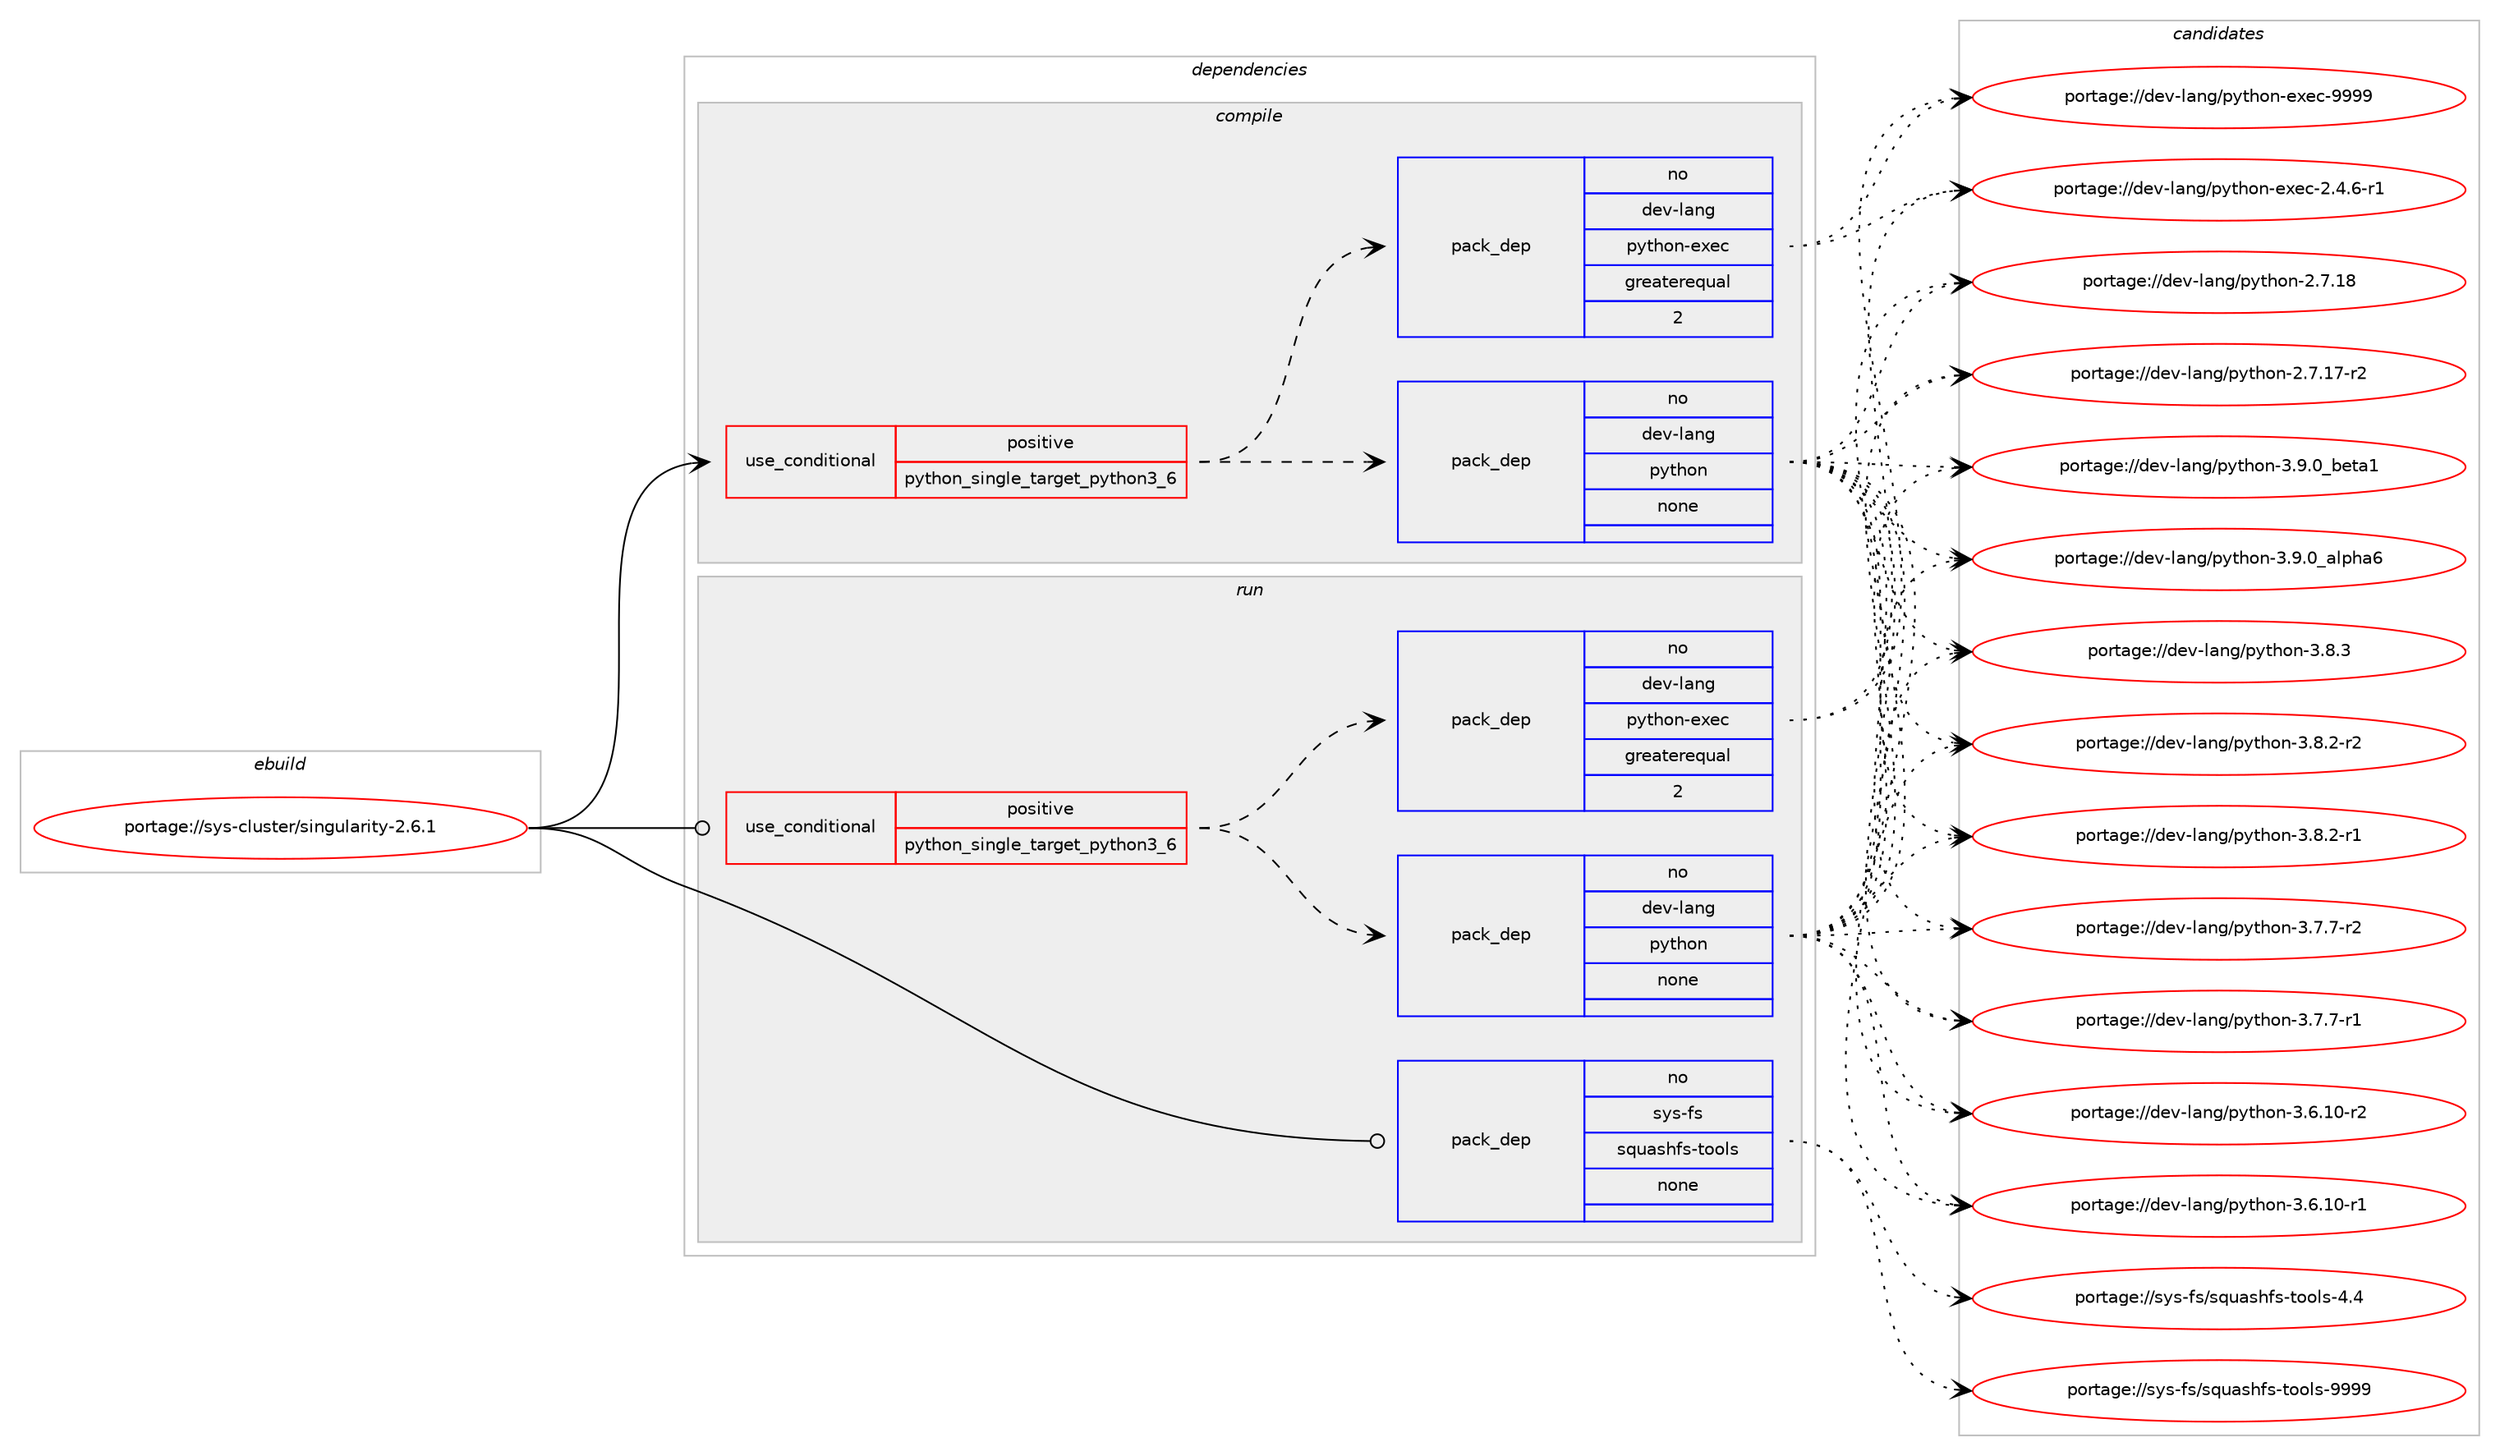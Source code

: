 digraph prolog {

# *************
# Graph options
# *************

newrank=true;
concentrate=true;
compound=true;
graph [rankdir=LR,fontname=Helvetica,fontsize=10,ranksep=1.5];#, ranksep=2.5, nodesep=0.2];
edge  [arrowhead=vee];
node  [fontname=Helvetica,fontsize=10];

# **********
# The ebuild
# **********

subgraph cluster_leftcol {
color=gray;
rank=same;
label=<<i>ebuild</i>>;
id [label="portage://sys-cluster/singularity-2.6.1", color=red, width=4, href="../sys-cluster/singularity-2.6.1.svg"];
}

# ****************
# The dependencies
# ****************

subgraph cluster_midcol {
color=gray;
label=<<i>dependencies</i>>;
subgraph cluster_compile {
fillcolor="#eeeeee";
style=filled;
label=<<i>compile</i>>;
subgraph cond578 {
dependency3914 [label=<<TABLE BORDER="0" CELLBORDER="1" CELLSPACING="0" CELLPADDING="4"><TR><TD ROWSPAN="3" CELLPADDING="10">use_conditional</TD></TR><TR><TD>positive</TD></TR><TR><TD>python_single_target_python3_6</TD></TR></TABLE>>, shape=none, color=red];
subgraph pack3253 {
dependency3915 [label=<<TABLE BORDER="0" CELLBORDER="1" CELLSPACING="0" CELLPADDING="4" WIDTH="220"><TR><TD ROWSPAN="6" CELLPADDING="30">pack_dep</TD></TR><TR><TD WIDTH="110">no</TD></TR><TR><TD>dev-lang</TD></TR><TR><TD>python</TD></TR><TR><TD>none</TD></TR><TR><TD></TD></TR></TABLE>>, shape=none, color=blue];
}
dependency3914:e -> dependency3915:w [weight=20,style="dashed",arrowhead="vee"];
subgraph pack3254 {
dependency3916 [label=<<TABLE BORDER="0" CELLBORDER="1" CELLSPACING="0" CELLPADDING="4" WIDTH="220"><TR><TD ROWSPAN="6" CELLPADDING="30">pack_dep</TD></TR><TR><TD WIDTH="110">no</TD></TR><TR><TD>dev-lang</TD></TR><TR><TD>python-exec</TD></TR><TR><TD>greaterequal</TD></TR><TR><TD>2</TD></TR></TABLE>>, shape=none, color=blue];
}
dependency3914:e -> dependency3916:w [weight=20,style="dashed",arrowhead="vee"];
}
id:e -> dependency3914:w [weight=20,style="solid",arrowhead="vee"];
}
subgraph cluster_compileandrun {
fillcolor="#eeeeee";
style=filled;
label=<<i>compile and run</i>>;
}
subgraph cluster_run {
fillcolor="#eeeeee";
style=filled;
label=<<i>run</i>>;
subgraph cond579 {
dependency3917 [label=<<TABLE BORDER="0" CELLBORDER="1" CELLSPACING="0" CELLPADDING="4"><TR><TD ROWSPAN="3" CELLPADDING="10">use_conditional</TD></TR><TR><TD>positive</TD></TR><TR><TD>python_single_target_python3_6</TD></TR></TABLE>>, shape=none, color=red];
subgraph pack3255 {
dependency3918 [label=<<TABLE BORDER="0" CELLBORDER="1" CELLSPACING="0" CELLPADDING="4" WIDTH="220"><TR><TD ROWSPAN="6" CELLPADDING="30">pack_dep</TD></TR><TR><TD WIDTH="110">no</TD></TR><TR><TD>dev-lang</TD></TR><TR><TD>python</TD></TR><TR><TD>none</TD></TR><TR><TD></TD></TR></TABLE>>, shape=none, color=blue];
}
dependency3917:e -> dependency3918:w [weight=20,style="dashed",arrowhead="vee"];
subgraph pack3256 {
dependency3919 [label=<<TABLE BORDER="0" CELLBORDER="1" CELLSPACING="0" CELLPADDING="4" WIDTH="220"><TR><TD ROWSPAN="6" CELLPADDING="30">pack_dep</TD></TR><TR><TD WIDTH="110">no</TD></TR><TR><TD>dev-lang</TD></TR><TR><TD>python-exec</TD></TR><TR><TD>greaterequal</TD></TR><TR><TD>2</TD></TR></TABLE>>, shape=none, color=blue];
}
dependency3917:e -> dependency3919:w [weight=20,style="dashed",arrowhead="vee"];
}
id:e -> dependency3917:w [weight=20,style="solid",arrowhead="odot"];
subgraph pack3257 {
dependency3920 [label=<<TABLE BORDER="0" CELLBORDER="1" CELLSPACING="0" CELLPADDING="4" WIDTH="220"><TR><TD ROWSPAN="6" CELLPADDING="30">pack_dep</TD></TR><TR><TD WIDTH="110">no</TD></TR><TR><TD>sys-fs</TD></TR><TR><TD>squashfs-tools</TD></TR><TR><TD>none</TD></TR><TR><TD></TD></TR></TABLE>>, shape=none, color=blue];
}
id:e -> dependency3920:w [weight=20,style="solid",arrowhead="odot"];
}
}

# **************
# The candidates
# **************

subgraph cluster_choices {
rank=same;
color=gray;
label=<<i>candidates</i>>;

subgraph choice3253 {
color=black;
nodesep=1;
choice10010111845108971101034711212111610411111045514657464895981011169749 [label="portage://dev-lang/python-3.9.0_beta1", color=red, width=4,href="../dev-lang/python-3.9.0_beta1.svg"];
choice10010111845108971101034711212111610411111045514657464895971081121049754 [label="portage://dev-lang/python-3.9.0_alpha6", color=red, width=4,href="../dev-lang/python-3.9.0_alpha6.svg"];
choice100101118451089711010347112121116104111110455146564651 [label="portage://dev-lang/python-3.8.3", color=red, width=4,href="../dev-lang/python-3.8.3.svg"];
choice1001011184510897110103471121211161041111104551465646504511450 [label="portage://dev-lang/python-3.8.2-r2", color=red, width=4,href="../dev-lang/python-3.8.2-r2.svg"];
choice1001011184510897110103471121211161041111104551465646504511449 [label="portage://dev-lang/python-3.8.2-r1", color=red, width=4,href="../dev-lang/python-3.8.2-r1.svg"];
choice1001011184510897110103471121211161041111104551465546554511450 [label="portage://dev-lang/python-3.7.7-r2", color=red, width=4,href="../dev-lang/python-3.7.7-r2.svg"];
choice1001011184510897110103471121211161041111104551465546554511449 [label="portage://dev-lang/python-3.7.7-r1", color=red, width=4,href="../dev-lang/python-3.7.7-r1.svg"];
choice100101118451089711010347112121116104111110455146544649484511450 [label="portage://dev-lang/python-3.6.10-r2", color=red, width=4,href="../dev-lang/python-3.6.10-r2.svg"];
choice100101118451089711010347112121116104111110455146544649484511449 [label="portage://dev-lang/python-3.6.10-r1", color=red, width=4,href="../dev-lang/python-3.6.10-r1.svg"];
choice10010111845108971101034711212111610411111045504655464956 [label="portage://dev-lang/python-2.7.18", color=red, width=4,href="../dev-lang/python-2.7.18.svg"];
choice100101118451089711010347112121116104111110455046554649554511450 [label="portage://dev-lang/python-2.7.17-r2", color=red, width=4,href="../dev-lang/python-2.7.17-r2.svg"];
dependency3915:e -> choice10010111845108971101034711212111610411111045514657464895981011169749:w [style=dotted,weight="100"];
dependency3915:e -> choice10010111845108971101034711212111610411111045514657464895971081121049754:w [style=dotted,weight="100"];
dependency3915:e -> choice100101118451089711010347112121116104111110455146564651:w [style=dotted,weight="100"];
dependency3915:e -> choice1001011184510897110103471121211161041111104551465646504511450:w [style=dotted,weight="100"];
dependency3915:e -> choice1001011184510897110103471121211161041111104551465646504511449:w [style=dotted,weight="100"];
dependency3915:e -> choice1001011184510897110103471121211161041111104551465546554511450:w [style=dotted,weight="100"];
dependency3915:e -> choice1001011184510897110103471121211161041111104551465546554511449:w [style=dotted,weight="100"];
dependency3915:e -> choice100101118451089711010347112121116104111110455146544649484511450:w [style=dotted,weight="100"];
dependency3915:e -> choice100101118451089711010347112121116104111110455146544649484511449:w [style=dotted,weight="100"];
dependency3915:e -> choice10010111845108971101034711212111610411111045504655464956:w [style=dotted,weight="100"];
dependency3915:e -> choice100101118451089711010347112121116104111110455046554649554511450:w [style=dotted,weight="100"];
}
subgraph choice3254 {
color=black;
nodesep=1;
choice10010111845108971101034711212111610411111045101120101994557575757 [label="portage://dev-lang/python-exec-9999", color=red, width=4,href="../dev-lang/python-exec-9999.svg"];
choice10010111845108971101034711212111610411111045101120101994550465246544511449 [label="portage://dev-lang/python-exec-2.4.6-r1", color=red, width=4,href="../dev-lang/python-exec-2.4.6-r1.svg"];
dependency3916:e -> choice10010111845108971101034711212111610411111045101120101994557575757:w [style=dotted,weight="100"];
dependency3916:e -> choice10010111845108971101034711212111610411111045101120101994550465246544511449:w [style=dotted,weight="100"];
}
subgraph choice3255 {
color=black;
nodesep=1;
choice10010111845108971101034711212111610411111045514657464895981011169749 [label="portage://dev-lang/python-3.9.0_beta1", color=red, width=4,href="../dev-lang/python-3.9.0_beta1.svg"];
choice10010111845108971101034711212111610411111045514657464895971081121049754 [label="portage://dev-lang/python-3.9.0_alpha6", color=red, width=4,href="../dev-lang/python-3.9.0_alpha6.svg"];
choice100101118451089711010347112121116104111110455146564651 [label="portage://dev-lang/python-3.8.3", color=red, width=4,href="../dev-lang/python-3.8.3.svg"];
choice1001011184510897110103471121211161041111104551465646504511450 [label="portage://dev-lang/python-3.8.2-r2", color=red, width=4,href="../dev-lang/python-3.8.2-r2.svg"];
choice1001011184510897110103471121211161041111104551465646504511449 [label="portage://dev-lang/python-3.8.2-r1", color=red, width=4,href="../dev-lang/python-3.8.2-r1.svg"];
choice1001011184510897110103471121211161041111104551465546554511450 [label="portage://dev-lang/python-3.7.7-r2", color=red, width=4,href="../dev-lang/python-3.7.7-r2.svg"];
choice1001011184510897110103471121211161041111104551465546554511449 [label="portage://dev-lang/python-3.7.7-r1", color=red, width=4,href="../dev-lang/python-3.7.7-r1.svg"];
choice100101118451089711010347112121116104111110455146544649484511450 [label="portage://dev-lang/python-3.6.10-r2", color=red, width=4,href="../dev-lang/python-3.6.10-r2.svg"];
choice100101118451089711010347112121116104111110455146544649484511449 [label="portage://dev-lang/python-3.6.10-r1", color=red, width=4,href="../dev-lang/python-3.6.10-r1.svg"];
choice10010111845108971101034711212111610411111045504655464956 [label="portage://dev-lang/python-2.7.18", color=red, width=4,href="../dev-lang/python-2.7.18.svg"];
choice100101118451089711010347112121116104111110455046554649554511450 [label="portage://dev-lang/python-2.7.17-r2", color=red, width=4,href="../dev-lang/python-2.7.17-r2.svg"];
dependency3918:e -> choice10010111845108971101034711212111610411111045514657464895981011169749:w [style=dotted,weight="100"];
dependency3918:e -> choice10010111845108971101034711212111610411111045514657464895971081121049754:w [style=dotted,weight="100"];
dependency3918:e -> choice100101118451089711010347112121116104111110455146564651:w [style=dotted,weight="100"];
dependency3918:e -> choice1001011184510897110103471121211161041111104551465646504511450:w [style=dotted,weight="100"];
dependency3918:e -> choice1001011184510897110103471121211161041111104551465646504511449:w [style=dotted,weight="100"];
dependency3918:e -> choice1001011184510897110103471121211161041111104551465546554511450:w [style=dotted,weight="100"];
dependency3918:e -> choice1001011184510897110103471121211161041111104551465546554511449:w [style=dotted,weight="100"];
dependency3918:e -> choice100101118451089711010347112121116104111110455146544649484511450:w [style=dotted,weight="100"];
dependency3918:e -> choice100101118451089711010347112121116104111110455146544649484511449:w [style=dotted,weight="100"];
dependency3918:e -> choice10010111845108971101034711212111610411111045504655464956:w [style=dotted,weight="100"];
dependency3918:e -> choice100101118451089711010347112121116104111110455046554649554511450:w [style=dotted,weight="100"];
}
subgraph choice3256 {
color=black;
nodesep=1;
choice10010111845108971101034711212111610411111045101120101994557575757 [label="portage://dev-lang/python-exec-9999", color=red, width=4,href="../dev-lang/python-exec-9999.svg"];
choice10010111845108971101034711212111610411111045101120101994550465246544511449 [label="portage://dev-lang/python-exec-2.4.6-r1", color=red, width=4,href="../dev-lang/python-exec-2.4.6-r1.svg"];
dependency3919:e -> choice10010111845108971101034711212111610411111045101120101994557575757:w [style=dotted,weight="100"];
dependency3919:e -> choice10010111845108971101034711212111610411111045101120101994550465246544511449:w [style=dotted,weight="100"];
}
subgraph choice3257 {
color=black;
nodesep=1;
choice115121115451021154711511311797115104102115451161111111081154557575757 [label="portage://sys-fs/squashfs-tools-9999", color=red, width=4,href="../sys-fs/squashfs-tools-9999.svg"];
choice1151211154510211547115113117971151041021154511611111110811545524652 [label="portage://sys-fs/squashfs-tools-4.4", color=red, width=4,href="../sys-fs/squashfs-tools-4.4.svg"];
dependency3920:e -> choice115121115451021154711511311797115104102115451161111111081154557575757:w [style=dotted,weight="100"];
dependency3920:e -> choice1151211154510211547115113117971151041021154511611111110811545524652:w [style=dotted,weight="100"];
}
}

}
